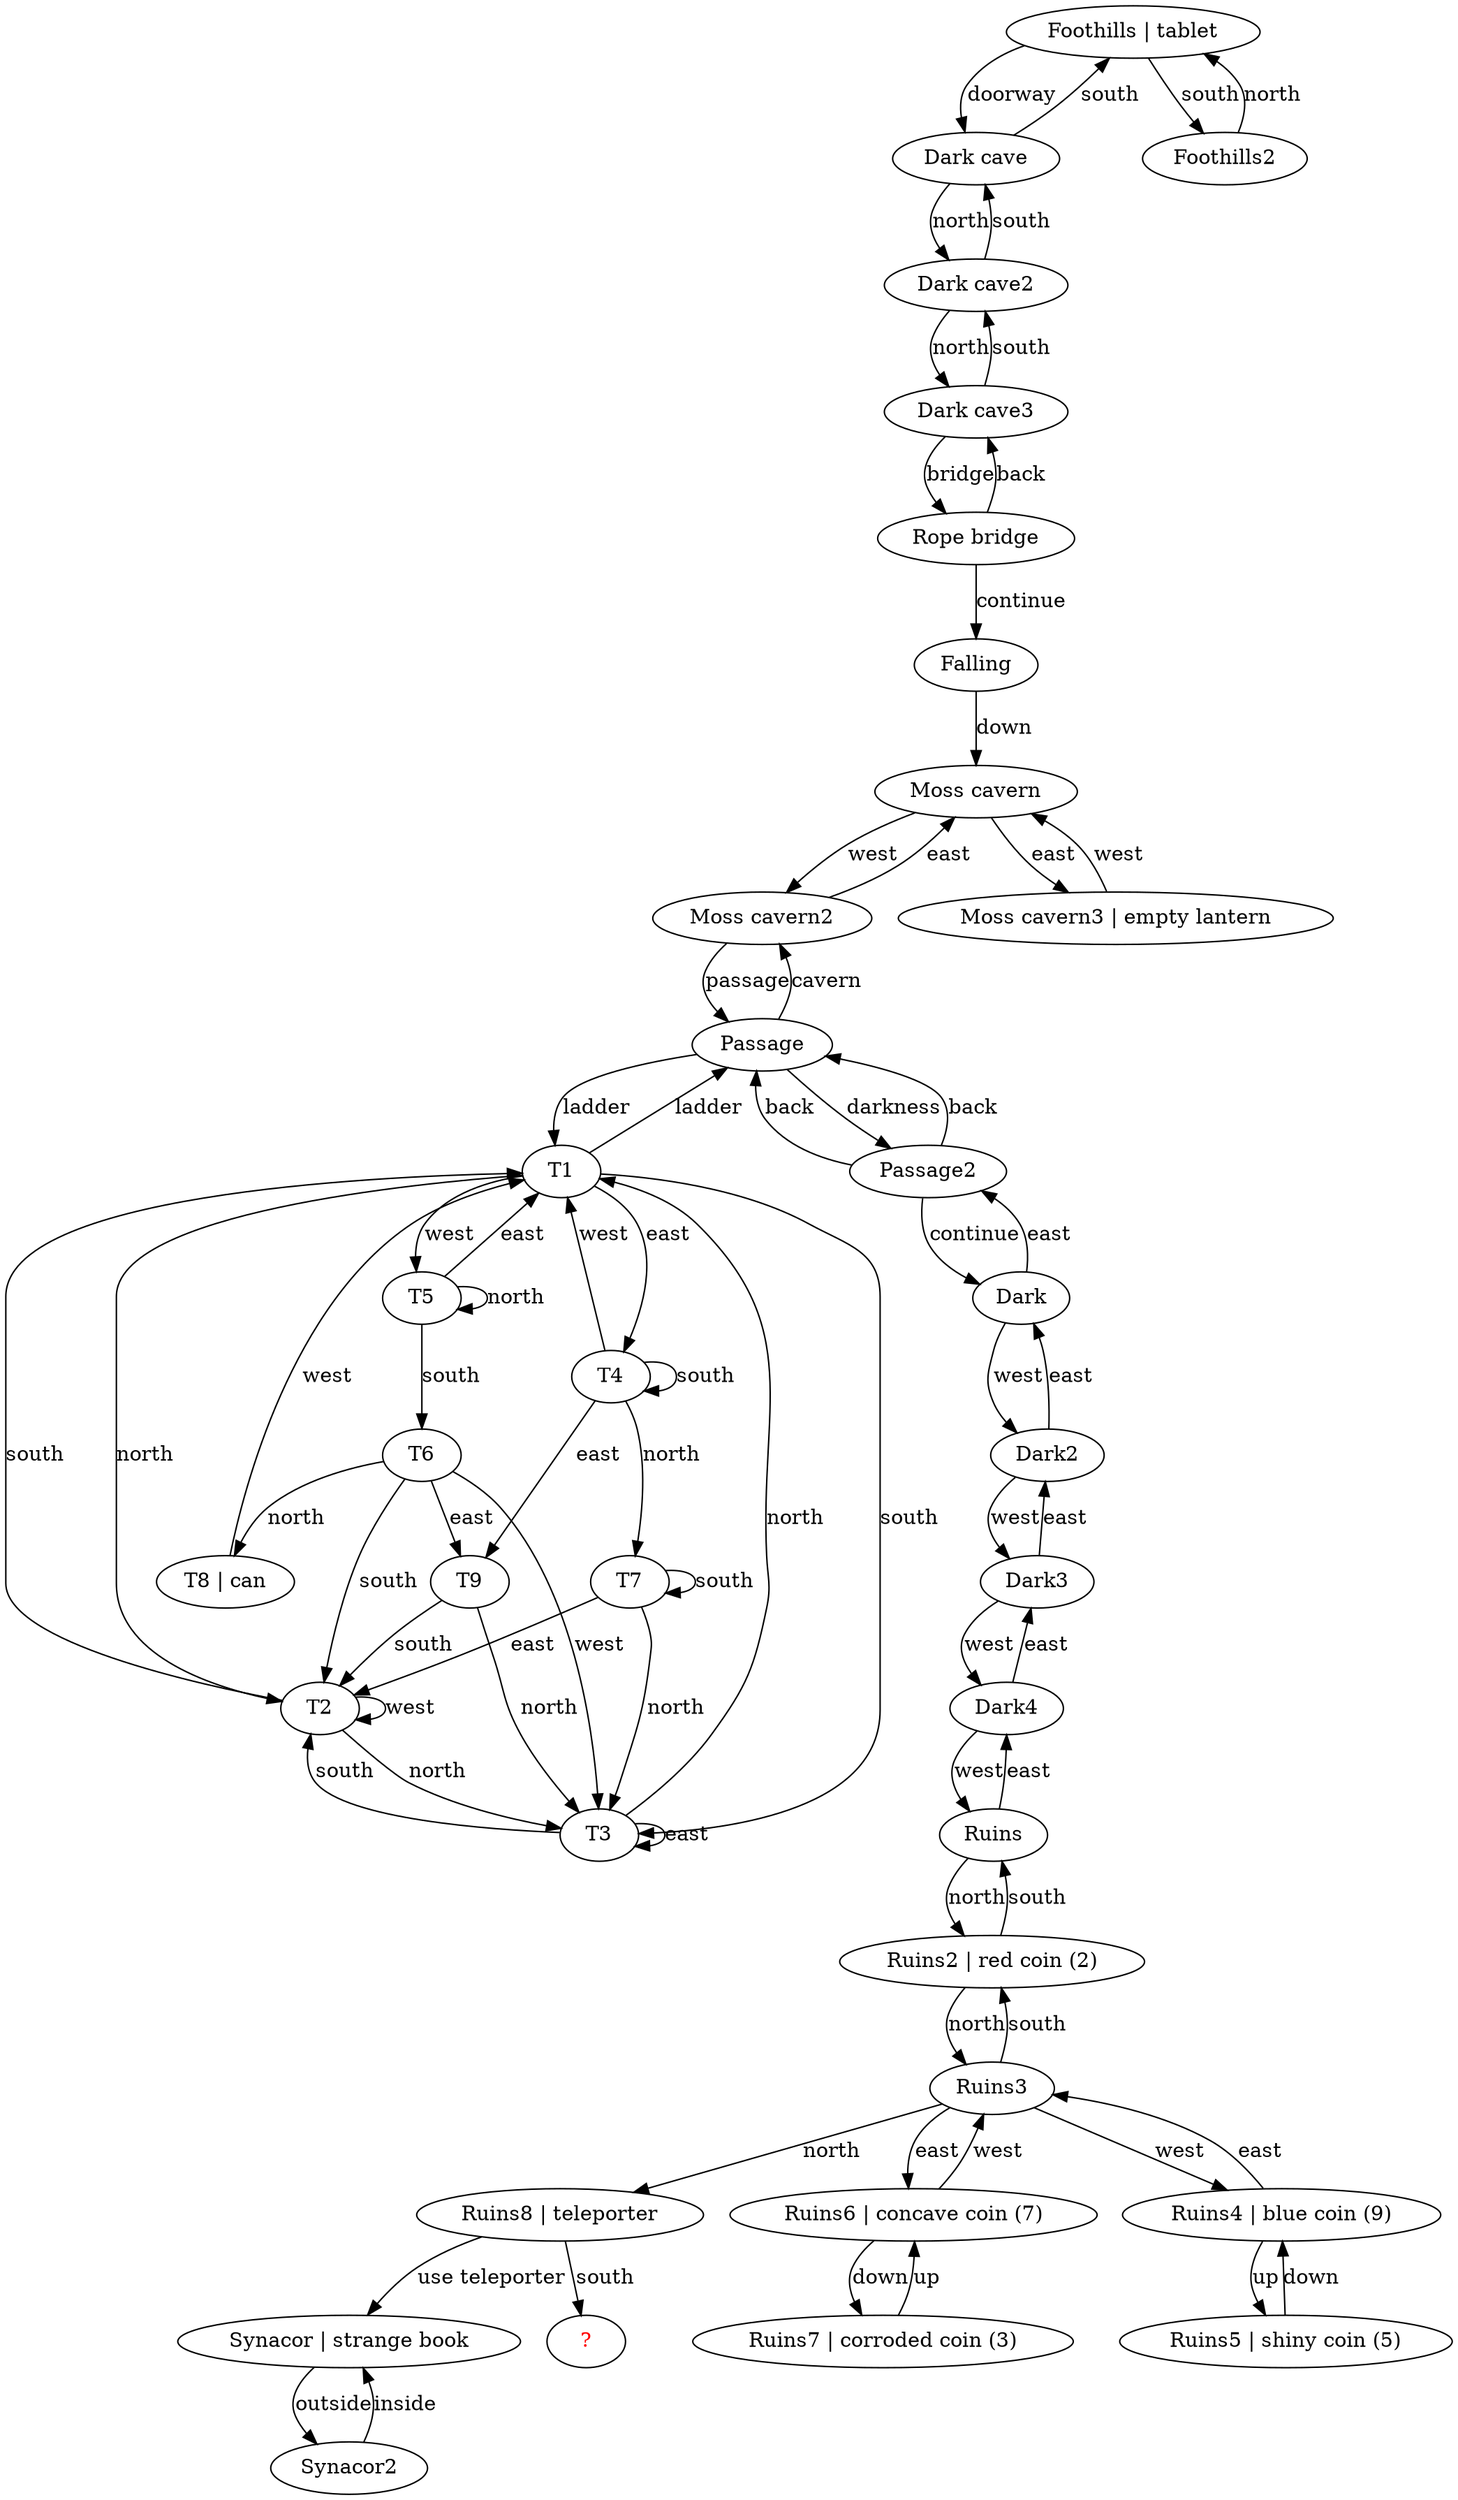 digraph G {
"Foothills" [label="Foothills | tablet"]
"Foothills" -> "Dark cave" [label = "doorway"]
"Foothills" -> "Foothills2" [label = "south"]
"Foothills2" -> "Foothills" [label = "north"]
"Dark cave" -> "Dark cave2" [label = "north"]
"Dark cave" -> "Foothills" [label = "south"]
"Dark cave2" -> "Dark cave" [label = "south"]
"Dark cave2" -> "Dark cave3" [label = "north"]
"Dark cave3" -> "Dark cave2" [label = "south"]
"Dark cave3" -> "Rope bridge" [label = "bridge"]
"Rope bridge" -> "Dark cave3" [label = "back"]
"Rope bridge" -> "Falling" [label = "continue"]
"Falling" -> "Moss cavern" [label = "down"]
"Moss cavern" -> "Moss cavern2" [label = "west"]
"Moss cavern" -> "Moss cavern3" [label = "east"]
"Moss cavern2" -> "Moss cavern" [label = "east"]
"Moss cavern2" -> "Passage" [label = "passage"]
"Moss cavern3" -> "Moss cavern" [label = "west"]
"Moss cavern3" [label="Moss cavern3 | empty lantern"]
"Passage" -> "Moss cavern2" [label = "cavern"]
"Passage" -> "T1" [label = "ladder"]
"Passage" -> "Passage2" [label = "darkness"]
"Passage2" -> "Passage" [label = "back"]
"T1" -> "Passage" [label = "ladder"]

// 1: ladder

"T1" -> "T2" [label = "north"]
"T1" -> "T3" [label = "south"]
"T1" -> "T4" [label = "east"]
"T1" -> "T5" [label = "west"]

// 2: TMLPAA, NSW

"T2" -> "T3" [label = "north"]
"T2" -> "T1" [label = "south"]
"T2" -> "T2" [label = "west"]

// 3: MLTPAA, NSE

"T3" -> "T1" [label = "north"]
"T3" -> "T2" [label = "south"]
"T3" -> "T3" [label = "east"]

// 4: MALPAT, TPTTELVD, YTYHAG

"T4" -> "T7" [label = "north"]
"T4" -> "T4" [label = "south"]
"T4" -> "T1" [label = "west"]
"T4" -> "T9" [label = "east"]

// 5: LMTPAA, NSE

"T5" -> "T5" [label = "north"]
"T5" -> "T6" [label = "south"]
"T5" -> "T1" [label = "east"]

// 6: TALPAM, TEPAVD, YFLTBEBAG, NSWE

"T6" -> "T8" [label = "north"]
"T6" -> "T2" [label = "south"]
"T6" -> "T3" [label = "west"]
"T6" -> "T9" [label = "east"]

// 7: MATPAL, NES

"T7" -> "T3" [label = "north"]
"T7" -> "T2" [label = "east"]
"T7" -> "T7" [label = "south"]

// 8: MTLPAA, W

"T8" [label="T8 | can"]
"T8" -> "T1" [label = "west"]

// 9: TMLPAA, NS

"T9" -> "T3" [label = "north"]
"T9" -> "T2" [label = "south"]

//////////////////

"Passage2" -> "Dark" [label = "continue"]
"Passage2" -> "Passage" [label = "back"]
"Dark" -> "Dark2" [label = "west"]
"Dark" -> "Passage2" [label = "east"]

"Dark2" -> "Dark" [label = "east"]
"Dark2" -> "Dark3" [label = "west"]

"Dark3" -> "Dark2" [label = "east"]
"Dark3" -> "Dark4" [label = "west"]

"Dark4" -> "Dark3" [label = "east"]
"Dark4" -> "Ruins" [label = "west"]

"Ruins" -> "Dark4" [label = "east"]
"Ruins" -> "Ruins2" [label = "north"]

"Ruins2" [label="Ruins2 | red coin (2)"]
"Ruins2" -> "Ruins3" [label = "north"]
"Ruins2" -> "Ruins" [label = "south"]

"Ruins3" -> "Ruins8" [label = "north"]
"Ruins3" -> "Ruins2" [label = "south"]
"Ruins3" -> "Ruins6" [label = "east"]
"Ruins3" -> "Ruins4" [label = "west"]

"Ruins4" [label="Ruins4 | blue coin (9)"]
"Ruins4" -> "Ruins5" [label = "up"]
"Ruins4" -> "Ruins3" [label = "east"]

"Ruins5" [label="Ruins5 | shiny coin (5)"]
"Ruins5" -> "Ruins4" [label = "down"]

"Ruins6" [label="Ruins6 | concave coin (7)"]
"Ruins6" -> "Ruins7" [label = "down"]
"Ruins6" -> "Ruins3" [label = "west"]

"Ruins7" [label="Ruins7 | corroded coin (3)"]
"Ruins7" -> "Ruins6" [label = "up"]

// 9,2,5,7,3

"Ruins8" [label="Ruins8 | teleporter"]
"Ruins8" -> "Synacor" [label = "use teleporter"]
"Ruins8" -> "?" [label = "south"]

"Synacor" [label="Synacor | strange book"]
"Synacor" -> "Synacor2" [label = "outside"]
"Synacor2" -> "Synacor" [label = "inside"]

// strange book: register 8 has value 0 by default, but there is a value that teleports you to some other location... well, we have 2^15 or 2^16 values, right? it was saying something about confirmation algorithm and bypassing it... is it some kind of inefficient loop, or is it the "you shalt not have the values > 2^15+8 in your VM"?

"?" [fontcolor=red]

}
